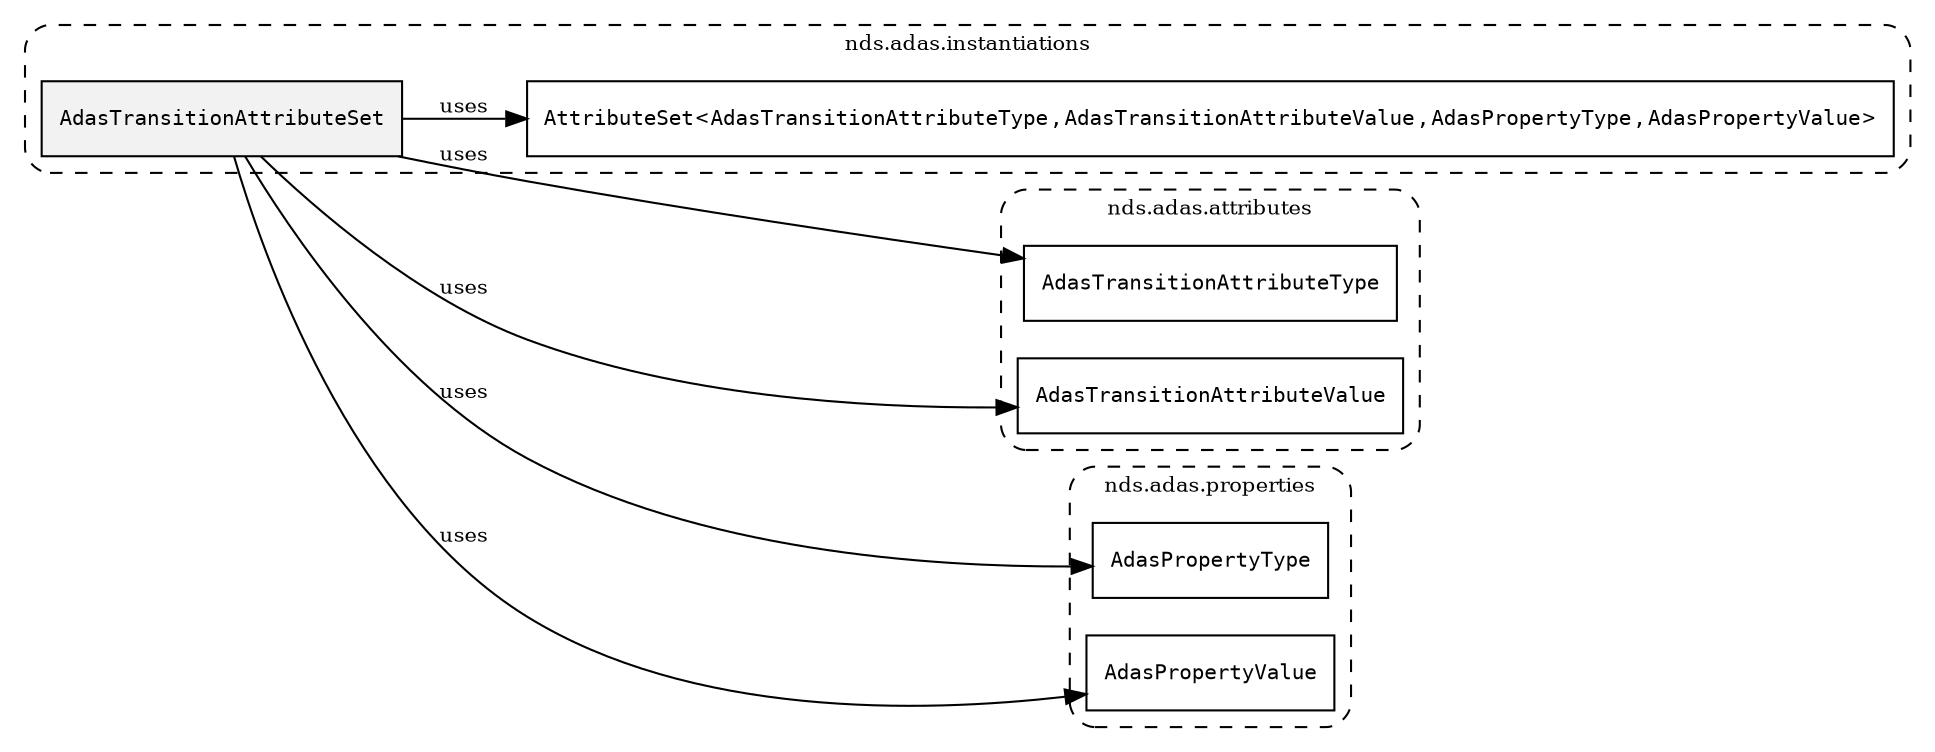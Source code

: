 /**
 * This dot file creates symbol collaboration diagram for AdasTransitionAttributeSet.
 */
digraph ZSERIO
{
    node [shape=box, fontsize=10];
    rankdir="LR";
    fontsize=10;
    tooltip="AdasTransitionAttributeSet collaboration diagram";

    subgraph "cluster_nds.adas.instantiations"
    {
        style="dashed, rounded";
        label="nds.adas.instantiations";
        tooltip="Package nds.adas.instantiations";
        href="../../../content/packages/nds.adas.instantiations.html#Package-nds-adas-instantiations";
        target="_parent";

        "AdasTransitionAttributeSet" [style="filled", fillcolor="#0000000D", target="_parent", label=<<font face="monospace"><table align="center" border="0" cellspacing="0" cellpadding="0"><tr><td href="../../../content/packages/nds.adas.instantiations.html#InstantiateType-AdasTransitionAttributeSet" title="InstantiateType defined in nds.adas.instantiations">AdasTransitionAttributeSet</td></tr></table></font>>];
        "AttributeSet&lt;AdasTransitionAttributeType,AdasTransitionAttributeValue,AdasPropertyType,AdasPropertyValue&gt;" [target="_parent", label=<<font face="monospace"><table align="center" border="0" cellspacing="0" cellpadding="0"><tr><td href="../../../content/packages/nds.core.attributemap.html#Structure-AttributeSet" title="Structure defined in nds.core.attributemap">AttributeSet</td><td>&lt;</td><td><table align="center" border="0" cellspacing="0" cellpadding="0"><tr><td href="../../../content/packages/nds.adas.attributes.html#Enum-AdasTransitionAttributeType" title="Enum defined in nds.adas.attributes">AdasTransitionAttributeType</td></tr></table></td><td>,</td><td><table align="center" border="0" cellspacing="0" cellpadding="0"><tr><td href="../../../content/packages/nds.adas.attributes.html#Choice-AdasTransitionAttributeValue" title="Choice defined in nds.adas.attributes">AdasTransitionAttributeValue</td></tr></table></td><td>,</td><td><table align="center" border="0" cellspacing="0" cellpadding="0"><tr><td href="../../../content/packages/nds.adas.properties.html#Structure-AdasPropertyType" title="Structure defined in nds.adas.properties">AdasPropertyType</td></tr></table></td><td>,</td><td><table align="center" border="0" cellspacing="0" cellpadding="0"><tr><td href="../../../content/packages/nds.adas.properties.html#Structure-AdasPropertyValue" title="Structure defined in nds.adas.properties">AdasPropertyValue</td></tr></table></td><td>&gt;</td></tr></table></font>>];
    }

    subgraph "cluster_nds.adas.attributes"
    {
        style="dashed, rounded";
        label="nds.adas.attributes";
        tooltip="Package nds.adas.attributes";
        href="../../../content/packages/nds.adas.attributes.html#Package-nds-adas-attributes";
        target="_parent";

        "AdasTransitionAttributeType" [target="_parent", label=<<font face="monospace"><table align="center" border="0" cellspacing="0" cellpadding="0"><tr><td href="../../../content/packages/nds.adas.attributes.html#Enum-AdasTransitionAttributeType" title="Enum defined in nds.adas.attributes">AdasTransitionAttributeType</td></tr></table></font>>];
        "AdasTransitionAttributeValue" [target="_parent", label=<<font face="monospace"><table align="center" border="0" cellspacing="0" cellpadding="0"><tr><td href="../../../content/packages/nds.adas.attributes.html#Choice-AdasTransitionAttributeValue" title="Choice defined in nds.adas.attributes">AdasTransitionAttributeValue</td></tr></table></font>>];
    }

    subgraph "cluster_nds.adas.properties"
    {
        style="dashed, rounded";
        label="nds.adas.properties";
        tooltip="Package nds.adas.properties";
        href="../../../content/packages/nds.adas.properties.html#Package-nds-adas-properties";
        target="_parent";

        "AdasPropertyType" [target="_parent", label=<<font face="monospace"><table align="center" border="0" cellspacing="0" cellpadding="0"><tr><td href="../../../content/packages/nds.adas.properties.html#Structure-AdasPropertyType" title="Structure defined in nds.adas.properties">AdasPropertyType</td></tr></table></font>>];
        "AdasPropertyValue" [target="_parent", label=<<font face="monospace"><table align="center" border="0" cellspacing="0" cellpadding="0"><tr><td href="../../../content/packages/nds.adas.properties.html#Structure-AdasPropertyValue" title="Structure defined in nds.adas.properties">AdasPropertyValue</td></tr></table></font>>];
    }

    "AdasTransitionAttributeSet" -> "AttributeSet&lt;AdasTransitionAttributeType,AdasTransitionAttributeValue,AdasPropertyType,AdasPropertyValue&gt;" [label="uses", fontsize=10];
    "AdasTransitionAttributeSet" -> "AdasTransitionAttributeType" [label="uses", fontsize=10];
    "AdasTransitionAttributeSet" -> "AdasTransitionAttributeValue" [label="uses", fontsize=10];
    "AdasTransitionAttributeSet" -> "AdasPropertyType" [label="uses", fontsize=10];
    "AdasTransitionAttributeSet" -> "AdasPropertyValue" [label="uses", fontsize=10];
}
